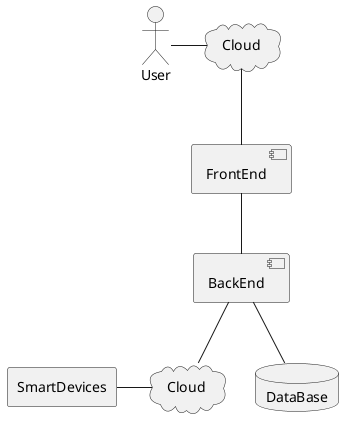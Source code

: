 @startuml

actor User
component FrontEnd
component BackEnd
database DataBase
cloud Cloud as C1
cloud Cloud as C2
agent SmartDevices

User -right- C1
C1 -- FrontEnd
FrontEnd -- BackEnd
BackEnd -- DataBase
BackEnd -- C2
C2 -left- SmartDevices

@enduml

